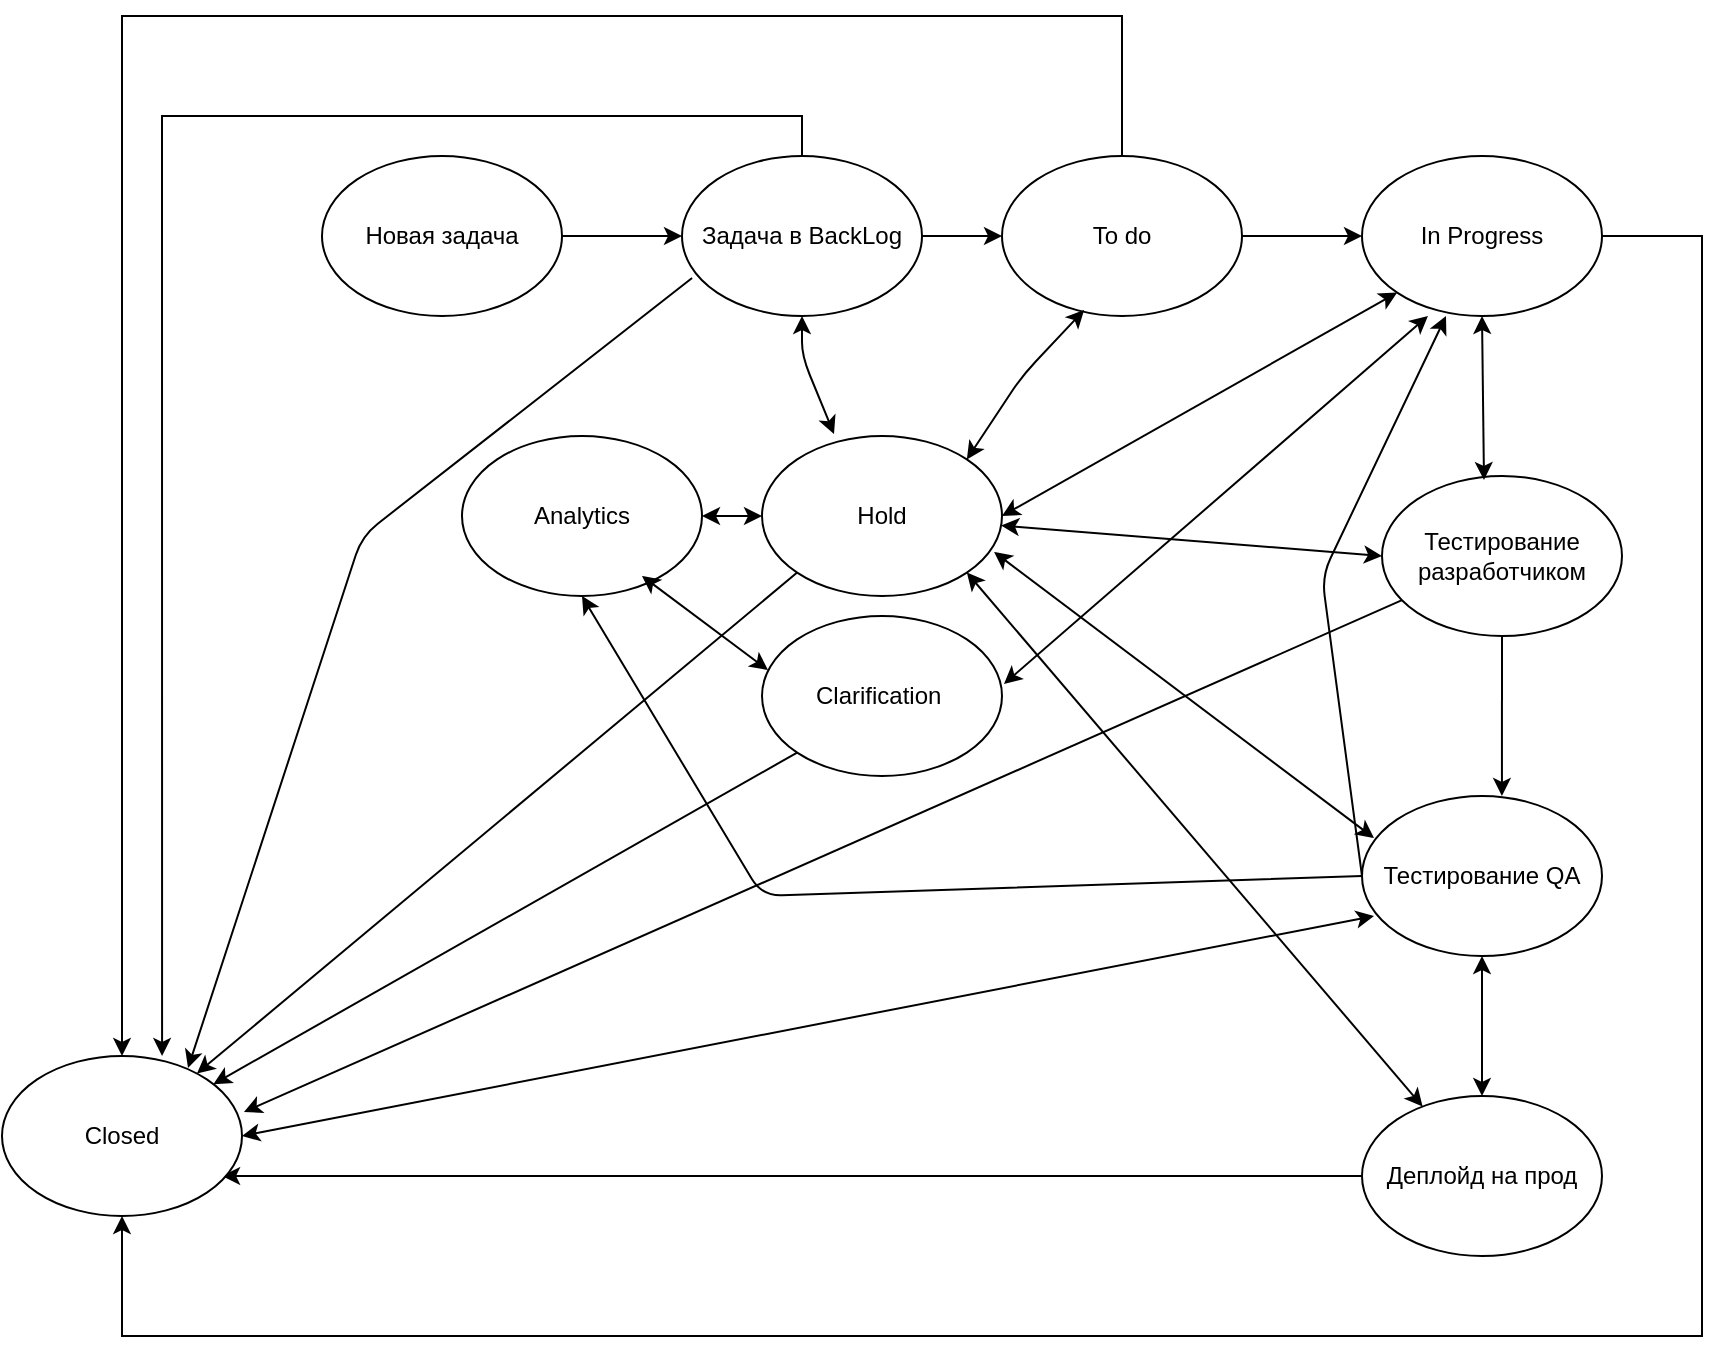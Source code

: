 <mxfile version="14.8.1" type="github"><diagram id="5pi85wKkuhUsZHpnU-S6" name="Page-1"><mxGraphModel dx="2249" dy="1963" grid="1" gridSize="10" guides="1" tooltips="1" connect="1" arrows="1" fold="1" page="1" pageScale="1" pageWidth="827" pageHeight="1169" math="0" shadow="0"><root><mxCell id="0"/><mxCell id="1" parent="0"/><mxCell id="oXlNKR48b8CGXR9ngIp--14" style="edgeStyle=orthogonalEdgeStyle;rounded=0;orthogonalLoop=1;jettySize=auto;html=1;exitX=1;exitY=0.5;exitDx=0;exitDy=0;entryX=0;entryY=0.5;entryDx=0;entryDy=0;" edge="1" parent="1" source="oXlNKR48b8CGXR9ngIp--5" target="oXlNKR48b8CGXR9ngIp--11"><mxGeometry relative="1" as="geometry"/></mxCell><mxCell id="oXlNKR48b8CGXR9ngIp--5" value="Новая задача" style="ellipse;whiteSpace=wrap;html=1;" vertex="1" parent="1"><mxGeometry x="20" y="20" width="120" height="80" as="geometry"/></mxCell><mxCell id="oXlNKR48b8CGXR9ngIp--76" style="edgeStyle=orthogonalEdgeStyle;rounded=0;orthogonalLoop=1;jettySize=auto;html=1;exitX=0;exitY=0.5;exitDx=0;exitDy=0;entryX=0.917;entryY=0.75;entryDx=0;entryDy=0;entryPerimeter=0;" edge="1" parent="1" source="oXlNKR48b8CGXR9ngIp--6" target="oXlNKR48b8CGXR9ngIp--12"><mxGeometry relative="1" as="geometry"/></mxCell><mxCell id="oXlNKR48b8CGXR9ngIp--6" value="Деплойд на прод" style="ellipse;whiteSpace=wrap;html=1;" vertex="1" parent="1"><mxGeometry x="540" y="490" width="120" height="80" as="geometry"/></mxCell><mxCell id="oXlNKR48b8CGXR9ngIp--7" value="Тестирование QA" style="ellipse;whiteSpace=wrap;html=1;" vertex="1" parent="1"><mxGeometry x="540" y="340" width="120" height="80" as="geometry"/></mxCell><mxCell id="oXlNKR48b8CGXR9ngIp--39" style="edgeStyle=orthogonalEdgeStyle;rounded=0;orthogonalLoop=1;jettySize=auto;html=1;exitX=0.5;exitY=1;exitDx=0;exitDy=0;entryX=0.583;entryY=0;entryDx=0;entryDy=0;entryPerimeter=0;" edge="1" parent="1" source="oXlNKR48b8CGXR9ngIp--8" target="oXlNKR48b8CGXR9ngIp--7"><mxGeometry relative="1" as="geometry"/></mxCell><mxCell id="oXlNKR48b8CGXR9ngIp--8" value="Тестирование разработчиком" style="ellipse;whiteSpace=wrap;html=1;" vertex="1" parent="1"><mxGeometry x="550" y="180" width="120" height="80" as="geometry"/></mxCell><mxCell id="oXlNKR48b8CGXR9ngIp--79" style="edgeStyle=orthogonalEdgeStyle;rounded=0;orthogonalLoop=1;jettySize=auto;html=1;exitX=1;exitY=0.5;exitDx=0;exitDy=0;" edge="1" parent="1" source="oXlNKR48b8CGXR9ngIp--9" target="oXlNKR48b8CGXR9ngIp--12"><mxGeometry relative="1" as="geometry"><Array as="points"><mxPoint x="710" y="60"/><mxPoint x="710" y="610"/><mxPoint x="-80" y="610"/></Array></mxGeometry></mxCell><mxCell id="oXlNKR48b8CGXR9ngIp--9" value="In Progress" style="ellipse;whiteSpace=wrap;html=1;" vertex="1" parent="1"><mxGeometry x="540" y="20" width="120" height="80" as="geometry"/></mxCell><mxCell id="oXlNKR48b8CGXR9ngIp--16" style="edgeStyle=orthogonalEdgeStyle;rounded=0;orthogonalLoop=1;jettySize=auto;html=1;exitX=1;exitY=0.5;exitDx=0;exitDy=0;entryX=0;entryY=0.5;entryDx=0;entryDy=0;" edge="1" parent="1" source="oXlNKR48b8CGXR9ngIp--10" target="oXlNKR48b8CGXR9ngIp--9"><mxGeometry relative="1" as="geometry"/></mxCell><mxCell id="oXlNKR48b8CGXR9ngIp--82" style="edgeStyle=orthogonalEdgeStyle;rounded=0;orthogonalLoop=1;jettySize=auto;html=1;" edge="1" parent="1" source="oXlNKR48b8CGXR9ngIp--10" target="oXlNKR48b8CGXR9ngIp--12"><mxGeometry relative="1" as="geometry"><Array as="points"><mxPoint x="420" y="-50"/><mxPoint x="-80" y="-50"/></Array></mxGeometry></mxCell><mxCell id="oXlNKR48b8CGXR9ngIp--10" value="To do" style="ellipse;whiteSpace=wrap;html=1;" vertex="1" parent="1"><mxGeometry x="360" y="20" width="120" height="80" as="geometry"/></mxCell><mxCell id="oXlNKR48b8CGXR9ngIp--15" style="edgeStyle=orthogonalEdgeStyle;rounded=0;orthogonalLoop=1;jettySize=auto;html=1;exitX=1;exitY=0.5;exitDx=0;exitDy=0;entryX=0;entryY=0.5;entryDx=0;entryDy=0;" edge="1" parent="1" source="oXlNKR48b8CGXR9ngIp--11" target="oXlNKR48b8CGXR9ngIp--10"><mxGeometry relative="1" as="geometry"/></mxCell><mxCell id="oXlNKR48b8CGXR9ngIp--81" style="edgeStyle=orthogonalEdgeStyle;rounded=0;orthogonalLoop=1;jettySize=auto;html=1;entryX=0.667;entryY=0;entryDx=0;entryDy=0;entryPerimeter=0;" edge="1" parent="1" source="oXlNKR48b8CGXR9ngIp--11" target="oXlNKR48b8CGXR9ngIp--12"><mxGeometry relative="1" as="geometry"><Array as="points"><mxPoint x="260"/><mxPoint x="-60"/></Array></mxGeometry></mxCell><mxCell id="oXlNKR48b8CGXR9ngIp--11" value="Задача в BackLog" style="ellipse;whiteSpace=wrap;html=1;" vertex="1" parent="1"><mxGeometry x="200" y="20" width="120" height="80" as="geometry"/></mxCell><mxCell id="oXlNKR48b8CGXR9ngIp--12" value="Closed" style="ellipse;whiteSpace=wrap;html=1;" vertex="1" parent="1"><mxGeometry x="-140" y="470" width="120" height="80" as="geometry"/></mxCell><mxCell id="oXlNKR48b8CGXR9ngIp--41" value="" style="endArrow=classic;startArrow=classic;html=1;entryX=0.5;entryY=1;entryDx=0;entryDy=0;exitX=0.5;exitY=0;exitDx=0;exitDy=0;" edge="1" parent="1" source="oXlNKR48b8CGXR9ngIp--6" target="oXlNKR48b8CGXR9ngIp--7"><mxGeometry width="50" height="50" relative="1" as="geometry"><mxPoint x="370" y="390" as="sourcePoint"/><mxPoint x="420" y="340" as="targetPoint"/></mxGeometry></mxCell><mxCell id="oXlNKR48b8CGXR9ngIp--42" value="Clarification&amp;nbsp;" style="ellipse;whiteSpace=wrap;html=1;" vertex="1" parent="1"><mxGeometry x="240" y="250" width="120" height="80" as="geometry"/></mxCell><mxCell id="oXlNKR48b8CGXR9ngIp--55" value="Hold" style="ellipse;whiteSpace=wrap;html=1;" vertex="1" parent="1"><mxGeometry x="240" y="160" width="120" height="80" as="geometry"/></mxCell><mxCell id="oXlNKR48b8CGXR9ngIp--62" value="" style="endArrow=classic;startArrow=classic;html=1;exitX=1.008;exitY=0.425;exitDx=0;exitDy=0;exitPerimeter=0;entryX=0.275;entryY=1;entryDx=0;entryDy=0;entryPerimeter=0;" edge="1" parent="1" source="oXlNKR48b8CGXR9ngIp--42" target="oXlNKR48b8CGXR9ngIp--9"><mxGeometry width="50" height="50" relative="1" as="geometry"><mxPoint x="370" y="290" as="sourcePoint"/><mxPoint x="420" y="240" as="targetPoint"/></mxGeometry></mxCell><mxCell id="oXlNKR48b8CGXR9ngIp--70" value="" style="endArrow=classic;startArrow=classic;html=1;exitX=0.425;exitY=0.025;exitDx=0;exitDy=0;entryX=0.5;entryY=1;entryDx=0;entryDy=0;exitPerimeter=0;" edge="1" parent="1" source="oXlNKR48b8CGXR9ngIp--8" target="oXlNKR48b8CGXR9ngIp--9"><mxGeometry width="50" height="50" relative="1" as="geometry"><mxPoint x="370" y="290" as="sourcePoint"/><mxPoint x="420" y="240" as="targetPoint"/></mxGeometry></mxCell><mxCell id="oXlNKR48b8CGXR9ngIp--72" value="" style="endArrow=classic;html=1;entryX=0.35;entryY=1;entryDx=0;entryDy=0;entryPerimeter=0;" edge="1" parent="1" target="oXlNKR48b8CGXR9ngIp--9"><mxGeometry width="50" height="50" relative="1" as="geometry"><mxPoint x="540" y="380" as="sourcePoint"/><mxPoint x="420" y="240" as="targetPoint"/><Array as="points"><mxPoint x="520" y="230"/></Array></mxGeometry></mxCell><mxCell id="oXlNKR48b8CGXR9ngIp--78" value="" style="endArrow=classic;html=1;entryX=1.008;entryY=0.35;entryDx=0;entryDy=0;entryPerimeter=0;" edge="1" parent="1" source="oXlNKR48b8CGXR9ngIp--8" target="oXlNKR48b8CGXR9ngIp--12"><mxGeometry width="50" height="50" relative="1" as="geometry"><mxPoint x="370" y="290" as="sourcePoint"/><mxPoint x="420" y="240" as="targetPoint"/></mxGeometry></mxCell><mxCell id="oXlNKR48b8CGXR9ngIp--83" value="" style="endArrow=classic;html=1;entryX=0.775;entryY=0.075;entryDx=0;entryDy=0;entryPerimeter=0;exitX=0.042;exitY=0.763;exitDx=0;exitDy=0;exitPerimeter=0;" edge="1" parent="1" source="oXlNKR48b8CGXR9ngIp--11" target="oXlNKR48b8CGXR9ngIp--12"><mxGeometry width="50" height="50" relative="1" as="geometry"><mxPoint x="200" y="110" as="sourcePoint"/><mxPoint y="200" as="targetPoint"/><Array as="points"><mxPoint x="40" y="210"/></Array></mxGeometry></mxCell><mxCell id="oXlNKR48b8CGXR9ngIp--85" value="" style="endArrow=classic;html=1;exitX=0;exitY=1;exitDx=0;exitDy=0;" edge="1" parent="1" source="oXlNKR48b8CGXR9ngIp--55" target="oXlNKR48b8CGXR9ngIp--12"><mxGeometry width="50" height="50" relative="1" as="geometry"><mxPoint x="370" y="290" as="sourcePoint"/><mxPoint x="420" y="240" as="targetPoint"/></mxGeometry></mxCell><mxCell id="oXlNKR48b8CGXR9ngIp--88" value="" style="endArrow=classic;html=1;exitX=0;exitY=1;exitDx=0;exitDy=0;" edge="1" parent="1" source="oXlNKR48b8CGXR9ngIp--42" target="oXlNKR48b8CGXR9ngIp--12"><mxGeometry width="50" height="50" relative="1" as="geometry"><mxPoint x="370" y="290" as="sourcePoint"/><mxPoint x="420" y="240" as="targetPoint"/></mxGeometry></mxCell><mxCell id="oXlNKR48b8CGXR9ngIp--89" value="" style="endArrow=classic;startArrow=classic;html=1;exitX=1;exitY=0.5;exitDx=0;exitDy=0;" edge="1" parent="1" source="oXlNKR48b8CGXR9ngIp--12"><mxGeometry width="50" height="50" relative="1" as="geometry"><mxPoint x="370" y="290" as="sourcePoint"/><mxPoint x="546" y="400" as="targetPoint"/></mxGeometry></mxCell><mxCell id="oXlNKR48b8CGXR9ngIp--91" value="Analytics" style="ellipse;whiteSpace=wrap;html=1;" vertex="1" parent="1"><mxGeometry x="90" y="160" width="120" height="80" as="geometry"/></mxCell><mxCell id="oXlNKR48b8CGXR9ngIp--92" value="" style="endArrow=classic;startArrow=classic;html=1;entryX=1;entryY=0.5;entryDx=0;entryDy=0;exitX=0;exitY=0.5;exitDx=0;exitDy=0;" edge="1" parent="1" source="oXlNKR48b8CGXR9ngIp--55" target="oXlNKR48b8CGXR9ngIp--91"><mxGeometry width="50" height="50" relative="1" as="geometry"><mxPoint x="370" y="290" as="sourcePoint"/><mxPoint x="420" y="240" as="targetPoint"/></mxGeometry></mxCell><mxCell id="oXlNKR48b8CGXR9ngIp--94" value="" style="endArrow=classic;startArrow=classic;html=1;entryX=0.025;entryY=0.338;entryDx=0;entryDy=0;entryPerimeter=0;" edge="1" parent="1" target="oXlNKR48b8CGXR9ngIp--42"><mxGeometry width="50" height="50" relative="1" as="geometry"><mxPoint x="180" y="230" as="sourcePoint"/><mxPoint x="230" y="190" as="targetPoint"/></mxGeometry></mxCell><mxCell id="oXlNKR48b8CGXR9ngIp--95" value="" style="endArrow=classic;html=1;" edge="1" parent="1"><mxGeometry width="50" height="50" relative="1" as="geometry"><mxPoint x="540" y="380" as="sourcePoint"/><mxPoint x="150" y="240" as="targetPoint"/><Array as="points"><mxPoint x="240" y="390"/></Array></mxGeometry></mxCell><mxCell id="oXlNKR48b8CGXR9ngIp--96" value="" style="endArrow=classic;startArrow=classic;html=1;entryX=0;entryY=0.5;entryDx=0;entryDy=0;" edge="1" parent="1" source="oXlNKR48b8CGXR9ngIp--55" target="oXlNKR48b8CGXR9ngIp--8"><mxGeometry width="50" height="50" relative="1" as="geometry"><mxPoint x="370" y="290" as="sourcePoint"/><mxPoint x="420" y="240" as="targetPoint"/></mxGeometry></mxCell><mxCell id="oXlNKR48b8CGXR9ngIp--98" value="" style="endArrow=classic;startArrow=classic;html=1;entryX=0;entryY=1;entryDx=0;entryDy=0;" edge="1" parent="1" target="oXlNKR48b8CGXR9ngIp--9"><mxGeometry width="50" height="50" relative="1" as="geometry"><mxPoint x="360" y="200" as="sourcePoint"/><mxPoint x="410" y="150" as="targetPoint"/></mxGeometry></mxCell><mxCell id="oXlNKR48b8CGXR9ngIp--99" value="" style="endArrow=classic;startArrow=classic;html=1;entryX=0.342;entryY=0.963;entryDx=0;entryDy=0;entryPerimeter=0;exitX=1;exitY=0;exitDx=0;exitDy=0;" edge="1" parent="1" source="oXlNKR48b8CGXR9ngIp--55" target="oXlNKR48b8CGXR9ngIp--10"><mxGeometry width="50" height="50" relative="1" as="geometry"><mxPoint x="370" y="290" as="sourcePoint"/><mxPoint x="420" y="240" as="targetPoint"/><Array as="points"><mxPoint x="370" y="130"/></Array></mxGeometry></mxCell><mxCell id="oXlNKR48b8CGXR9ngIp--100" value="" style="endArrow=classic;startArrow=classic;html=1;entryX=0.5;entryY=1;entryDx=0;entryDy=0;" edge="1" parent="1" target="oXlNKR48b8CGXR9ngIp--11"><mxGeometry width="50" height="50" relative="1" as="geometry"><mxPoint x="276" y="159" as="sourcePoint"/><mxPoint x="420" y="240" as="targetPoint"/><Array as="points"><mxPoint x="260" y="120"/></Array></mxGeometry></mxCell><mxCell id="oXlNKR48b8CGXR9ngIp--102" value="" style="endArrow=classic;startArrow=classic;html=1;exitX=0.05;exitY=0.263;exitDx=0;exitDy=0;exitPerimeter=0;entryX=0.967;entryY=0.725;entryDx=0;entryDy=0;entryPerimeter=0;" edge="1" parent="1" source="oXlNKR48b8CGXR9ngIp--7" target="oXlNKR48b8CGXR9ngIp--55"><mxGeometry width="50" height="50" relative="1" as="geometry"><mxPoint x="370" y="290" as="sourcePoint"/><mxPoint x="420" y="240" as="targetPoint"/></mxGeometry></mxCell><mxCell id="oXlNKR48b8CGXR9ngIp--103" value="" style="endArrow=classic;startArrow=classic;html=1;entryX=1;entryY=1;entryDx=0;entryDy=0;" edge="1" parent="1" source="oXlNKR48b8CGXR9ngIp--6" target="oXlNKR48b8CGXR9ngIp--55"><mxGeometry width="50" height="50" relative="1" as="geometry"><mxPoint x="370" y="290" as="sourcePoint"/><mxPoint x="420" y="240" as="targetPoint"/></mxGeometry></mxCell></root></mxGraphModel></diagram></mxfile>